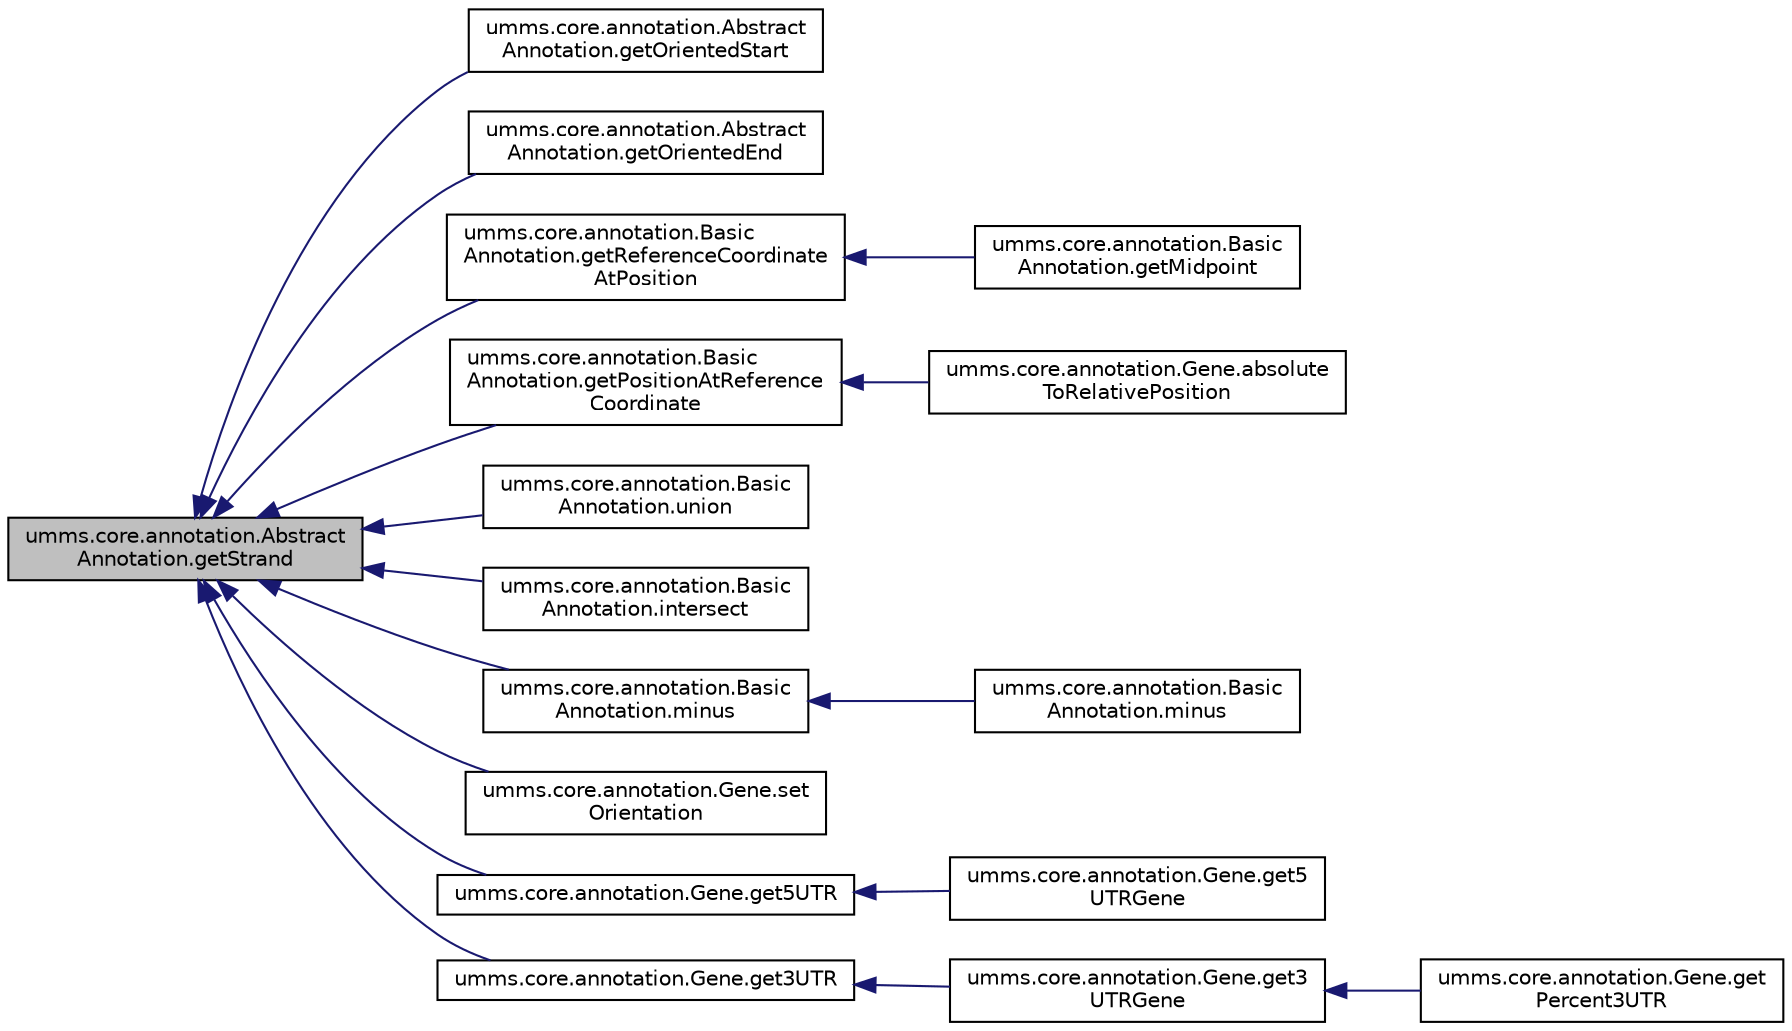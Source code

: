 digraph "umms.core.annotation.AbstractAnnotation.getStrand"
{
  edge [fontname="Helvetica",fontsize="10",labelfontname="Helvetica",labelfontsize="10"];
  node [fontname="Helvetica",fontsize="10",shape=record];
  rankdir="LR";
  Node1 [label="umms.core.annotation.Abstract\lAnnotation.getStrand",height=0.2,width=0.4,color="black", fillcolor="grey75", style="filled" fontcolor="black"];
  Node1 -> Node2 [dir="back",color="midnightblue",fontsize="10",style="solid",fontname="Helvetica"];
  Node2 [label="umms.core.annotation.Abstract\lAnnotation.getOrientedStart",height=0.2,width=0.4,color="black", fillcolor="white", style="filled",URL="$classumms_1_1core_1_1annotation_1_1_abstract_annotation.html#a5c5ecd3b98fa57d233844b24ed04637d"];
  Node1 -> Node3 [dir="back",color="midnightblue",fontsize="10",style="solid",fontname="Helvetica"];
  Node3 [label="umms.core.annotation.Abstract\lAnnotation.getOrientedEnd",height=0.2,width=0.4,color="black", fillcolor="white", style="filled",URL="$classumms_1_1core_1_1annotation_1_1_abstract_annotation.html#a46f8f6a0ce8eae87fddbd2fa344ea050"];
  Node1 -> Node4 [dir="back",color="midnightblue",fontsize="10",style="solid",fontname="Helvetica"];
  Node4 [label="umms.core.annotation.Basic\lAnnotation.getReferenceCoordinate\lAtPosition",height=0.2,width=0.4,color="black", fillcolor="white", style="filled",URL="$classumms_1_1core_1_1annotation_1_1_basic_annotation.html#a97c73f4d65360b36306293e770c16f2a"];
  Node4 -> Node5 [dir="back",color="midnightblue",fontsize="10",style="solid",fontname="Helvetica"];
  Node5 [label="umms.core.annotation.Basic\lAnnotation.getMidpoint",height=0.2,width=0.4,color="black", fillcolor="white", style="filled",URL="$classumms_1_1core_1_1annotation_1_1_basic_annotation.html#acf96ec93c503abe161f40e346992fe68"];
  Node1 -> Node6 [dir="back",color="midnightblue",fontsize="10",style="solid",fontname="Helvetica"];
  Node6 [label="umms.core.annotation.Basic\lAnnotation.getPositionAtReference\lCoordinate",height=0.2,width=0.4,color="black", fillcolor="white", style="filled",URL="$classumms_1_1core_1_1annotation_1_1_basic_annotation.html#ae69c53e957652448229c91fc0e56fa73"];
  Node6 -> Node7 [dir="back",color="midnightblue",fontsize="10",style="solid",fontname="Helvetica"];
  Node7 [label="umms.core.annotation.Gene.absolute\lToRelativePosition",height=0.2,width=0.4,color="black", fillcolor="white", style="filled",URL="$classumms_1_1core_1_1annotation_1_1_gene.html#ace01f1a5b8413926a90d4e02eedc7e2e"];
  Node1 -> Node8 [dir="back",color="midnightblue",fontsize="10",style="solid",fontname="Helvetica"];
  Node8 [label="umms.core.annotation.Basic\lAnnotation.union",height=0.2,width=0.4,color="black", fillcolor="white", style="filled",URL="$classumms_1_1core_1_1annotation_1_1_basic_annotation.html#ad7b14a1ab9f3f42d19ee495ed8e46985"];
  Node1 -> Node9 [dir="back",color="midnightblue",fontsize="10",style="solid",fontname="Helvetica"];
  Node9 [label="umms.core.annotation.Basic\lAnnotation.intersect",height=0.2,width=0.4,color="black", fillcolor="white", style="filled",URL="$classumms_1_1core_1_1annotation_1_1_basic_annotation.html#a9dc464c6ce3b4805fde6ddcb5fc9745c"];
  Node1 -> Node10 [dir="back",color="midnightblue",fontsize="10",style="solid",fontname="Helvetica"];
  Node10 [label="umms.core.annotation.Basic\lAnnotation.minus",height=0.2,width=0.4,color="black", fillcolor="white", style="filled",URL="$classumms_1_1core_1_1annotation_1_1_basic_annotation.html#a065db388244cee9269d0ee03a7c76f42"];
  Node10 -> Node11 [dir="back",color="midnightblue",fontsize="10",style="solid",fontname="Helvetica"];
  Node11 [label="umms.core.annotation.Basic\lAnnotation.minus",height=0.2,width=0.4,color="black", fillcolor="white", style="filled",URL="$classumms_1_1core_1_1annotation_1_1_basic_annotation.html#a73b11db561f2ff7d438967242678c8c9"];
  Node1 -> Node12 [dir="back",color="midnightblue",fontsize="10",style="solid",fontname="Helvetica"];
  Node12 [label="umms.core.annotation.Gene.set\lOrientation",height=0.2,width=0.4,color="black", fillcolor="white", style="filled",URL="$classumms_1_1core_1_1annotation_1_1_gene.html#ae8eb345ba7a1f4e7d15b0fcd8dea258d"];
  Node1 -> Node13 [dir="back",color="midnightblue",fontsize="10",style="solid",fontname="Helvetica"];
  Node13 [label="umms.core.annotation.Gene.get5UTR",height=0.2,width=0.4,color="black", fillcolor="white", style="filled",URL="$classumms_1_1core_1_1annotation_1_1_gene.html#af8460b1e69cc22e216a0c59da1e9dc88"];
  Node13 -> Node14 [dir="back",color="midnightblue",fontsize="10",style="solid",fontname="Helvetica"];
  Node14 [label="umms.core.annotation.Gene.get5\lUTRGene",height=0.2,width=0.4,color="black", fillcolor="white", style="filled",URL="$classumms_1_1core_1_1annotation_1_1_gene.html#ab02249dcebe27ea4d2dc72a8632e27ce"];
  Node1 -> Node15 [dir="back",color="midnightblue",fontsize="10",style="solid",fontname="Helvetica"];
  Node15 [label="umms.core.annotation.Gene.get3UTR",height=0.2,width=0.4,color="black", fillcolor="white", style="filled",URL="$classumms_1_1core_1_1annotation_1_1_gene.html#a5da62e5fc6fc17a00f28b91a2d692c3e"];
  Node15 -> Node16 [dir="back",color="midnightblue",fontsize="10",style="solid",fontname="Helvetica"];
  Node16 [label="umms.core.annotation.Gene.get3\lUTRGene",height=0.2,width=0.4,color="black", fillcolor="white", style="filled",URL="$classumms_1_1core_1_1annotation_1_1_gene.html#afb42d4f238f4c58d94b75b74472083df"];
  Node16 -> Node17 [dir="back",color="midnightblue",fontsize="10",style="solid",fontname="Helvetica"];
  Node17 [label="umms.core.annotation.Gene.get\lPercent3UTR",height=0.2,width=0.4,color="black", fillcolor="white", style="filled",URL="$classumms_1_1core_1_1annotation_1_1_gene.html#aadc804eb8e2ac39c271509a51b1091ef"];
}
